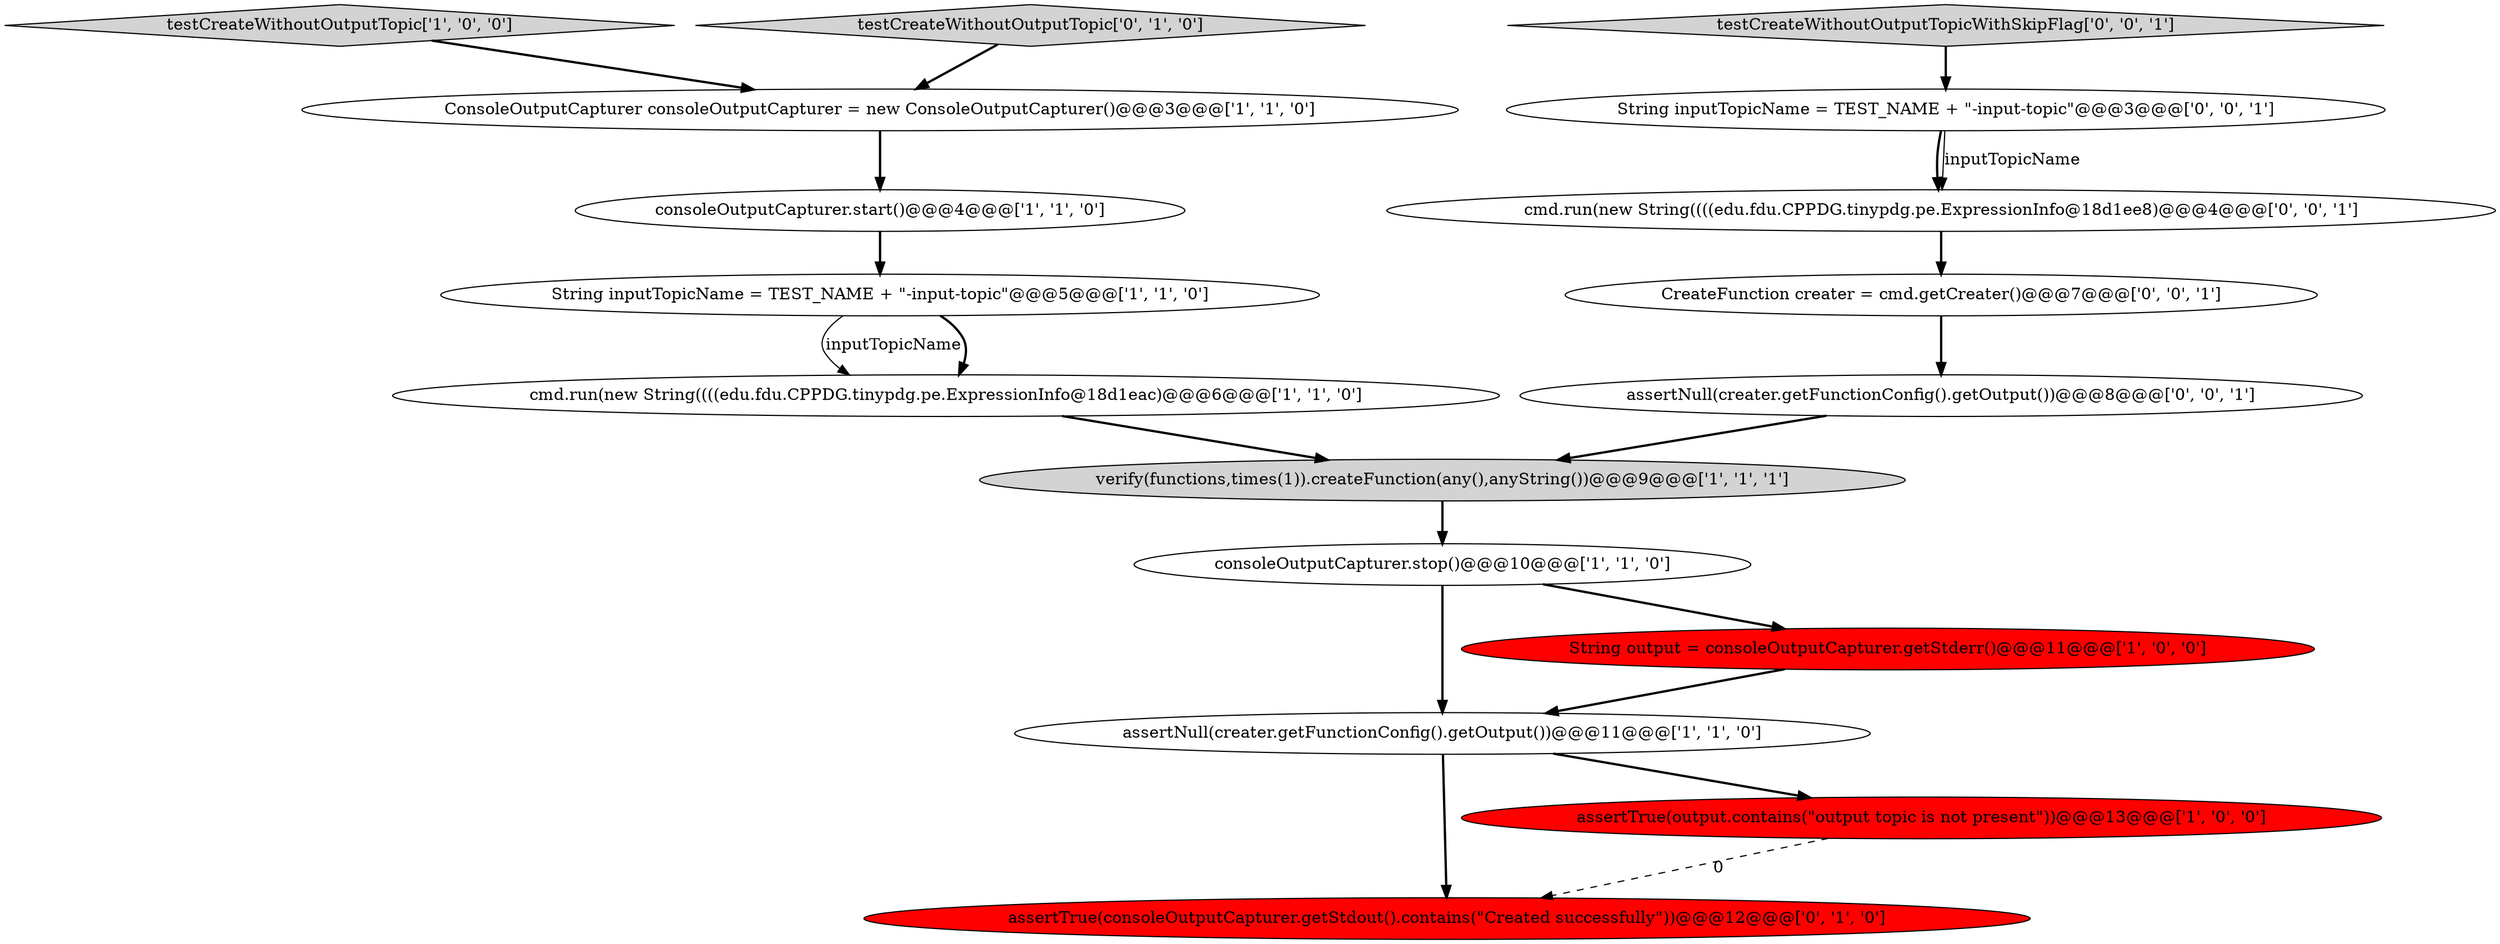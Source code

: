 digraph {
3 [style = filled, label = "assertNull(creater.getFunctionConfig().getOutput())@@@11@@@['1', '1', '0']", fillcolor = white, shape = ellipse image = "AAA0AAABBB1BBB"];
1 [style = filled, label = "consoleOutputCapturer.start()@@@4@@@['1', '1', '0']", fillcolor = white, shape = ellipse image = "AAA0AAABBB1BBB"];
13 [style = filled, label = "CreateFunction creater = cmd.getCreater()@@@7@@@['0', '0', '1']", fillcolor = white, shape = ellipse image = "AAA0AAABBB3BBB"];
11 [style = filled, label = "assertTrue(consoleOutputCapturer.getStdout().contains(\"Created successfully\"))@@@12@@@['0', '1', '0']", fillcolor = red, shape = ellipse image = "AAA1AAABBB2BBB"];
6 [style = filled, label = "cmd.run(new String((((edu.fdu.CPPDG.tinypdg.pe.ExpressionInfo@18d1eac)@@@6@@@['1', '1', '0']", fillcolor = white, shape = ellipse image = "AAA0AAABBB1BBB"];
7 [style = filled, label = "ConsoleOutputCapturer consoleOutputCapturer = new ConsoleOutputCapturer()@@@3@@@['1', '1', '0']", fillcolor = white, shape = ellipse image = "AAA0AAABBB1BBB"];
9 [style = filled, label = "String output = consoleOutputCapturer.getStderr()@@@11@@@['1', '0', '0']", fillcolor = red, shape = ellipse image = "AAA1AAABBB1BBB"];
12 [style = filled, label = "String inputTopicName = TEST_NAME + \"-input-topic\"@@@3@@@['0', '0', '1']", fillcolor = white, shape = ellipse image = "AAA0AAABBB3BBB"];
0 [style = filled, label = "testCreateWithoutOutputTopic['1', '0', '0']", fillcolor = lightgray, shape = diamond image = "AAA0AAABBB1BBB"];
14 [style = filled, label = "cmd.run(new String((((edu.fdu.CPPDG.tinypdg.pe.ExpressionInfo@18d1ee8)@@@4@@@['0', '0', '1']", fillcolor = white, shape = ellipse image = "AAA0AAABBB3BBB"];
2 [style = filled, label = "verify(functions,times(1)).createFunction(any(),anyString())@@@9@@@['1', '1', '1']", fillcolor = lightgray, shape = ellipse image = "AAA0AAABBB1BBB"];
10 [style = filled, label = "testCreateWithoutOutputTopic['0', '1', '0']", fillcolor = lightgray, shape = diamond image = "AAA0AAABBB2BBB"];
16 [style = filled, label = "assertNull(creater.getFunctionConfig().getOutput())@@@8@@@['0', '0', '1']", fillcolor = white, shape = ellipse image = "AAA0AAABBB3BBB"];
4 [style = filled, label = "assertTrue(output.contains(\"output topic is not present\"))@@@13@@@['1', '0', '0']", fillcolor = red, shape = ellipse image = "AAA1AAABBB1BBB"];
15 [style = filled, label = "testCreateWithoutOutputTopicWithSkipFlag['0', '0', '1']", fillcolor = lightgray, shape = diamond image = "AAA0AAABBB3BBB"];
8 [style = filled, label = "String inputTopicName = TEST_NAME + \"-input-topic\"@@@5@@@['1', '1', '0']", fillcolor = white, shape = ellipse image = "AAA0AAABBB1BBB"];
5 [style = filled, label = "consoleOutputCapturer.stop()@@@10@@@['1', '1', '0']", fillcolor = white, shape = ellipse image = "AAA0AAABBB1BBB"];
3->11 [style = bold, label=""];
5->3 [style = bold, label=""];
9->3 [style = bold, label=""];
12->14 [style = bold, label=""];
8->6 [style = solid, label="inputTopicName"];
15->12 [style = bold, label=""];
8->6 [style = bold, label=""];
7->1 [style = bold, label=""];
1->8 [style = bold, label=""];
14->13 [style = bold, label=""];
4->11 [style = dashed, label="0"];
5->9 [style = bold, label=""];
16->2 [style = bold, label=""];
3->4 [style = bold, label=""];
10->7 [style = bold, label=""];
13->16 [style = bold, label=""];
12->14 [style = solid, label="inputTopicName"];
2->5 [style = bold, label=""];
0->7 [style = bold, label=""];
6->2 [style = bold, label=""];
}
